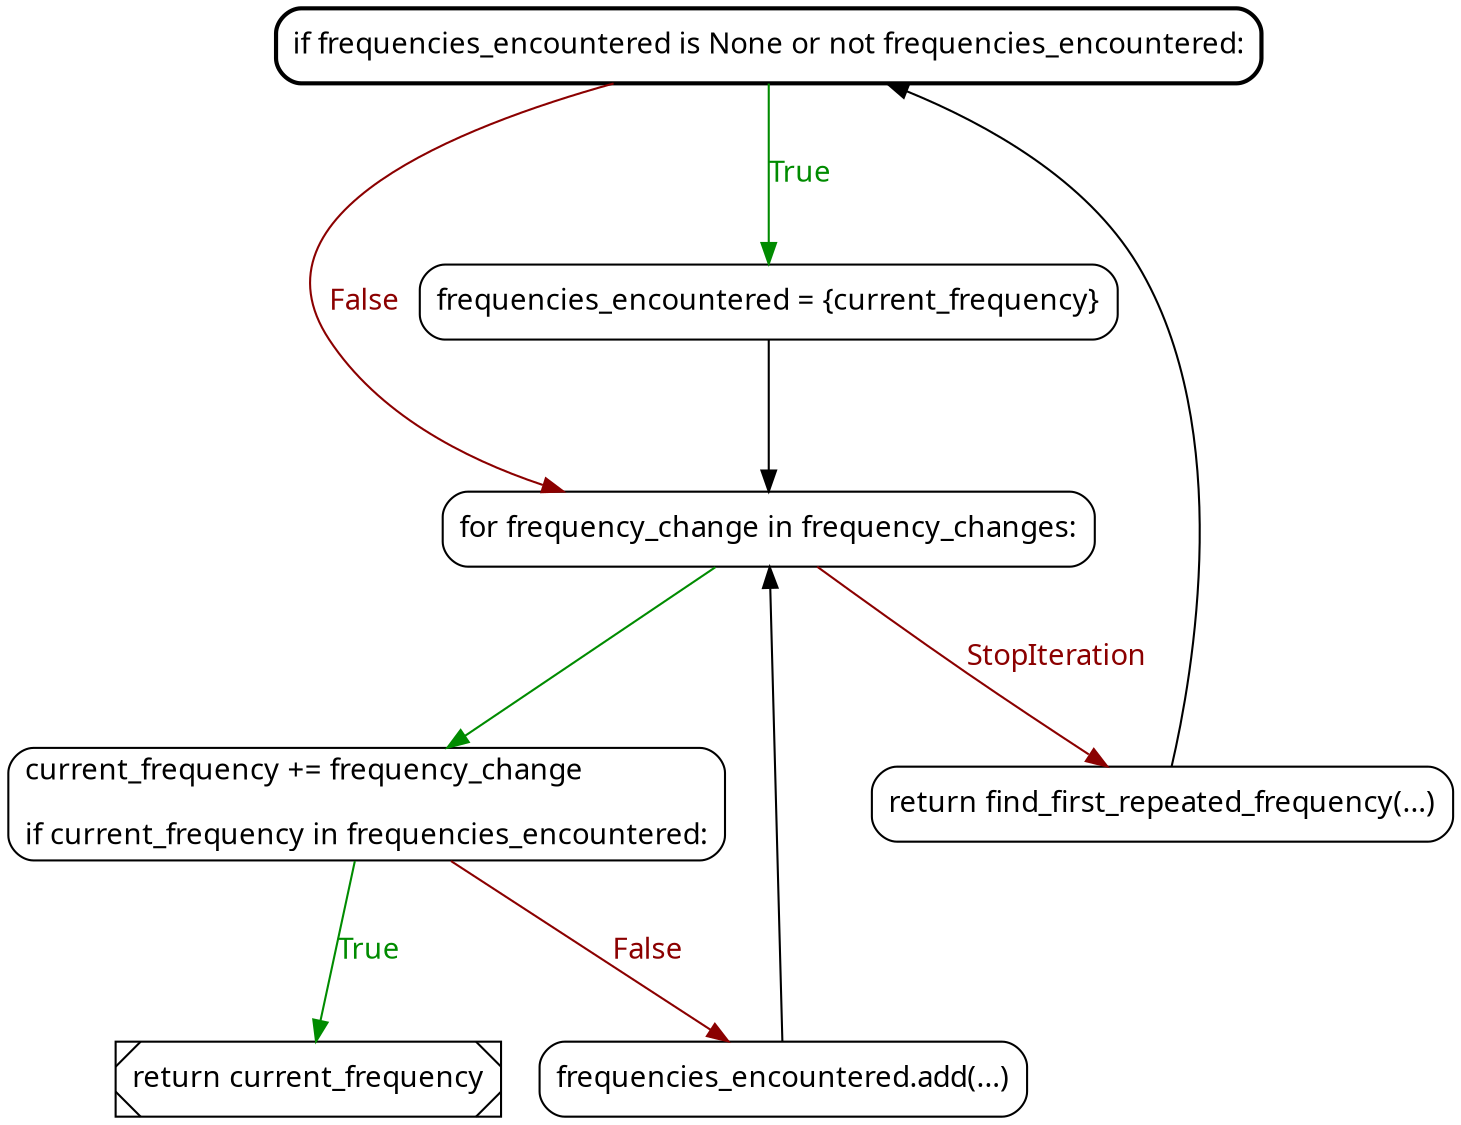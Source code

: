 strict digraph {
    ranksep="1.0";
    node [shape="box" style="rounded" fontname="FiraCode Nerd Font"];
    edge [fontname="FiraCode Nerd Font"];

    1 [label="if frequencies_encountered is None or not frequencies_encountered:"][style="rounded, bold"];
    1 -> 2 [label="False"][color=red4 fontcolor=red4];
    1 -> 3 [label="True"][color=green4 fontcolor=green4];

    2 [label="for frequency_change in frequency_changes:"];
    2 -> 4 [label="StopIteration"][color=red4 fontcolor=red4];
    2 -> 5 [color=green4 fontcolor=green4];

    3 [label="frequencies_encountered = {current_frequency}"];
    3 -> 2;

    4 [label="return find_first_repeated_frequency(...)"];
    4 -> 1;

    5 [label="current_frequency += frequency_change\l\lif current_frequency in frequencies_encountered:\l"];
    5 -> 6 [label="False"][color=red4 fontcolor=red4];
    5 -> 7 [label="True"][color=green4 fontcolor=green4];

    6 [label="frequencies_encountered.add(...)"];
    6 -> 2;

    7 [label="return current_frequency"][style="diagonals"];
}

// start:       [style="rounded, bold"]
// end:         [style="diagonals"]
// hidden end:  [style="dashed, diagonals"]
// false:       [color=red4 fontcolor=red4]
// true:        [color=green4 fontcolor=green4]
